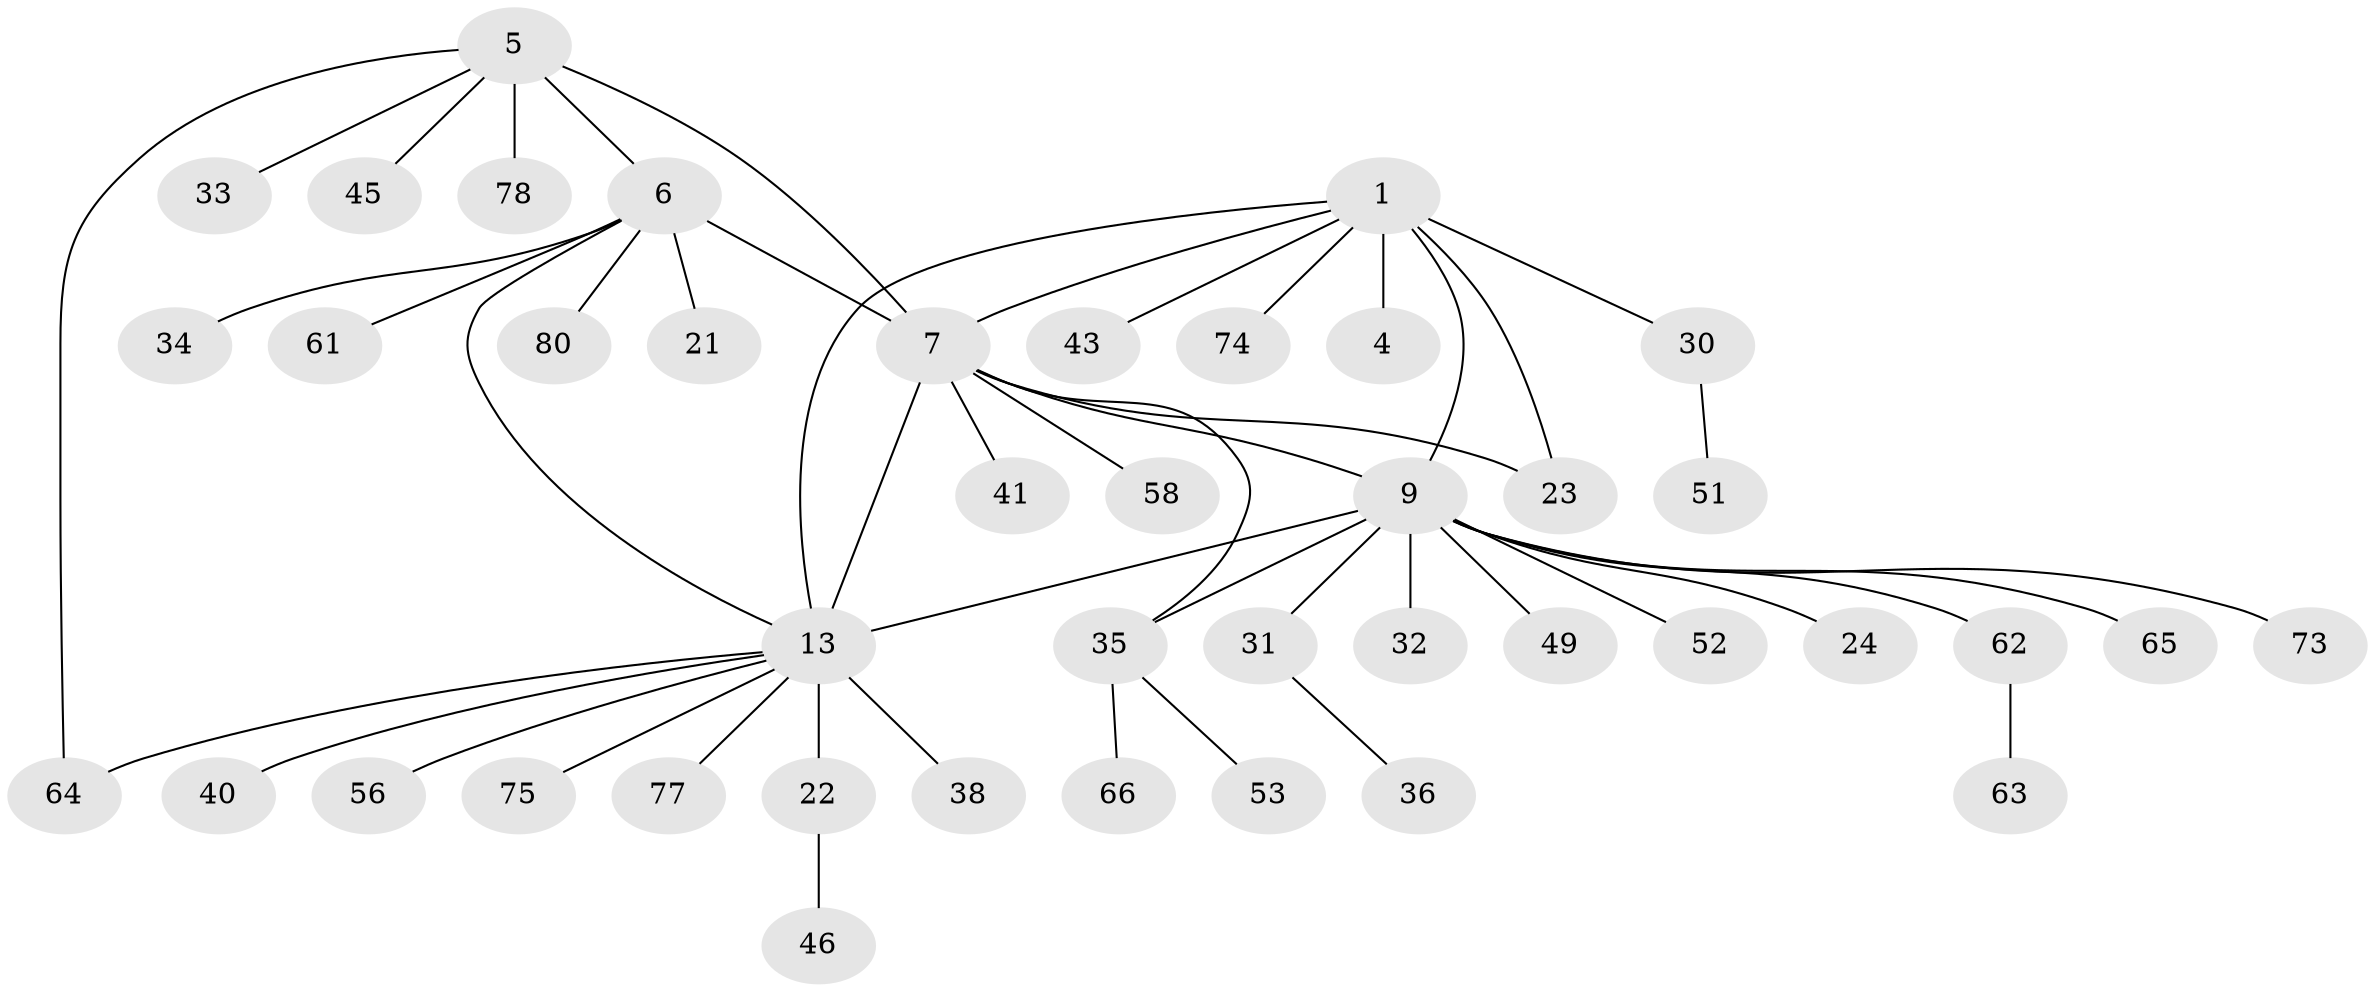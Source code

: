 // original degree distribution, {5: 0.047619047619047616, 6: 0.08333333333333333, 7: 0.047619047619047616, 8: 0.023809523809523808, 9: 0.03571428571428571, 3: 0.03571428571428571, 1: 0.5714285714285714, 4: 0.011904761904761904, 2: 0.14285714285714285}
// Generated by graph-tools (version 1.1) at 2025/15/03/09/25 04:15:56]
// undirected, 42 vertices, 49 edges
graph export_dot {
graph [start="1"]
  node [color=gray90,style=filled];
  1 [super="+2+3"];
  4 [super="+83+69"];
  5;
  6 [super="+60+8+72+47"];
  7 [super="+10"];
  9 [super="+12+11+84+17+81"];
  13 [super="+18+15+14+37"];
  21;
  22 [super="+50+70"];
  23 [super="+59+39"];
  24;
  30;
  31;
  32 [super="+55"];
  33;
  34;
  35 [super="+82"];
  36;
  38;
  40 [super="+48"];
  41;
  43;
  45;
  46;
  49;
  51;
  52;
  53;
  56;
  58;
  61;
  62;
  63;
  64;
  65;
  66;
  73;
  74;
  75;
  77;
  78;
  80;
  1 -- 4 [weight=3];
  1 -- 13 [weight=2];
  1 -- 74;
  1 -- 43;
  1 -- 23;
  1 -- 30;
  1 -- 9 [weight=3];
  1 -- 7 [weight=2];
  5 -- 6 [weight=2];
  5 -- 7;
  5 -- 33;
  5 -- 45;
  5 -- 64;
  5 -- 78;
  6 -- 7 [weight=3];
  6 -- 80;
  6 -- 34;
  6 -- 21;
  6 -- 61;
  6 -- 13;
  7 -- 35;
  7 -- 41;
  7 -- 13;
  7 -- 23;
  7 -- 9 [weight=3];
  7 -- 58;
  9 -- 24;
  9 -- 32;
  9 -- 65;
  9 -- 73;
  9 -- 31;
  9 -- 49;
  9 -- 52;
  9 -- 13 [weight=3];
  9 -- 35;
  9 -- 62;
  13 -- 40;
  13 -- 56;
  13 -- 77;
  13 -- 38;
  13 -- 22;
  13 -- 64;
  13 -- 75;
  22 -- 46;
  30 -- 51;
  31 -- 36;
  35 -- 53;
  35 -- 66;
  62 -- 63;
}
